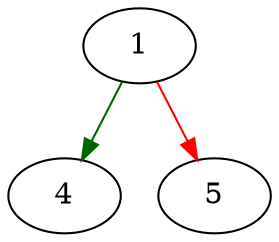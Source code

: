 strict digraph "dir_name" {
	// Node definitions.
	1 [entry=true];
	4;
	5;

	// Edge definitions.
	1 -> 4 [
		color=darkgreen
		cond=true
	];
	1 -> 5 [
		color=red
		cond=false
	];
}
